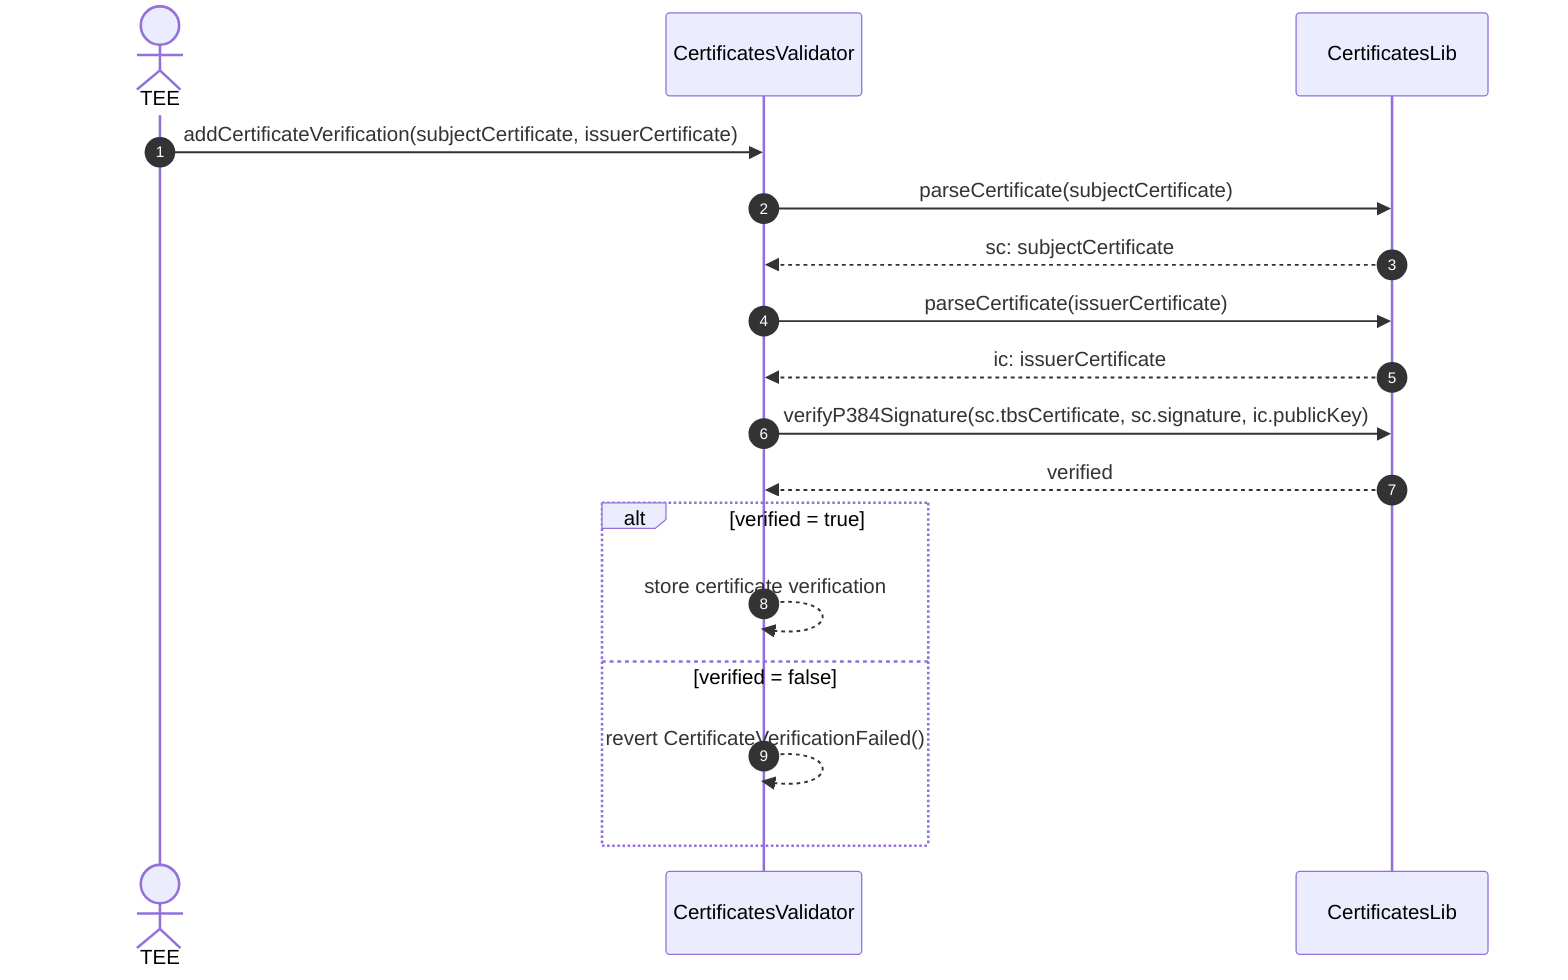 sequenceDiagram
  autonumber
  actor C as TEE 
  participant CV as CertificatesValidator
  participant CL as CertificatesLib
  C->>CV: addCertificateVerification(subjectCertificate, issuerCertificate)
  CV->>CL: parseCertificate(subjectCertificate)  
  CL-->>CV: sc: subjectCertificate
  CV->>CL: parseCertificate(issuerCertificate)
  CL-->>CV: ic: issuerCertificate
  CV->>CL: verifyP384Signature(sc.tbsCertificate, sc.signature, ic.publicKey)  
  CL-->>CV: verified
  alt verified = true
    CV-->>CV: store certificate verification
  else verified = false
    CV-->>CV: revert CertificateVerificationFailed()
  end